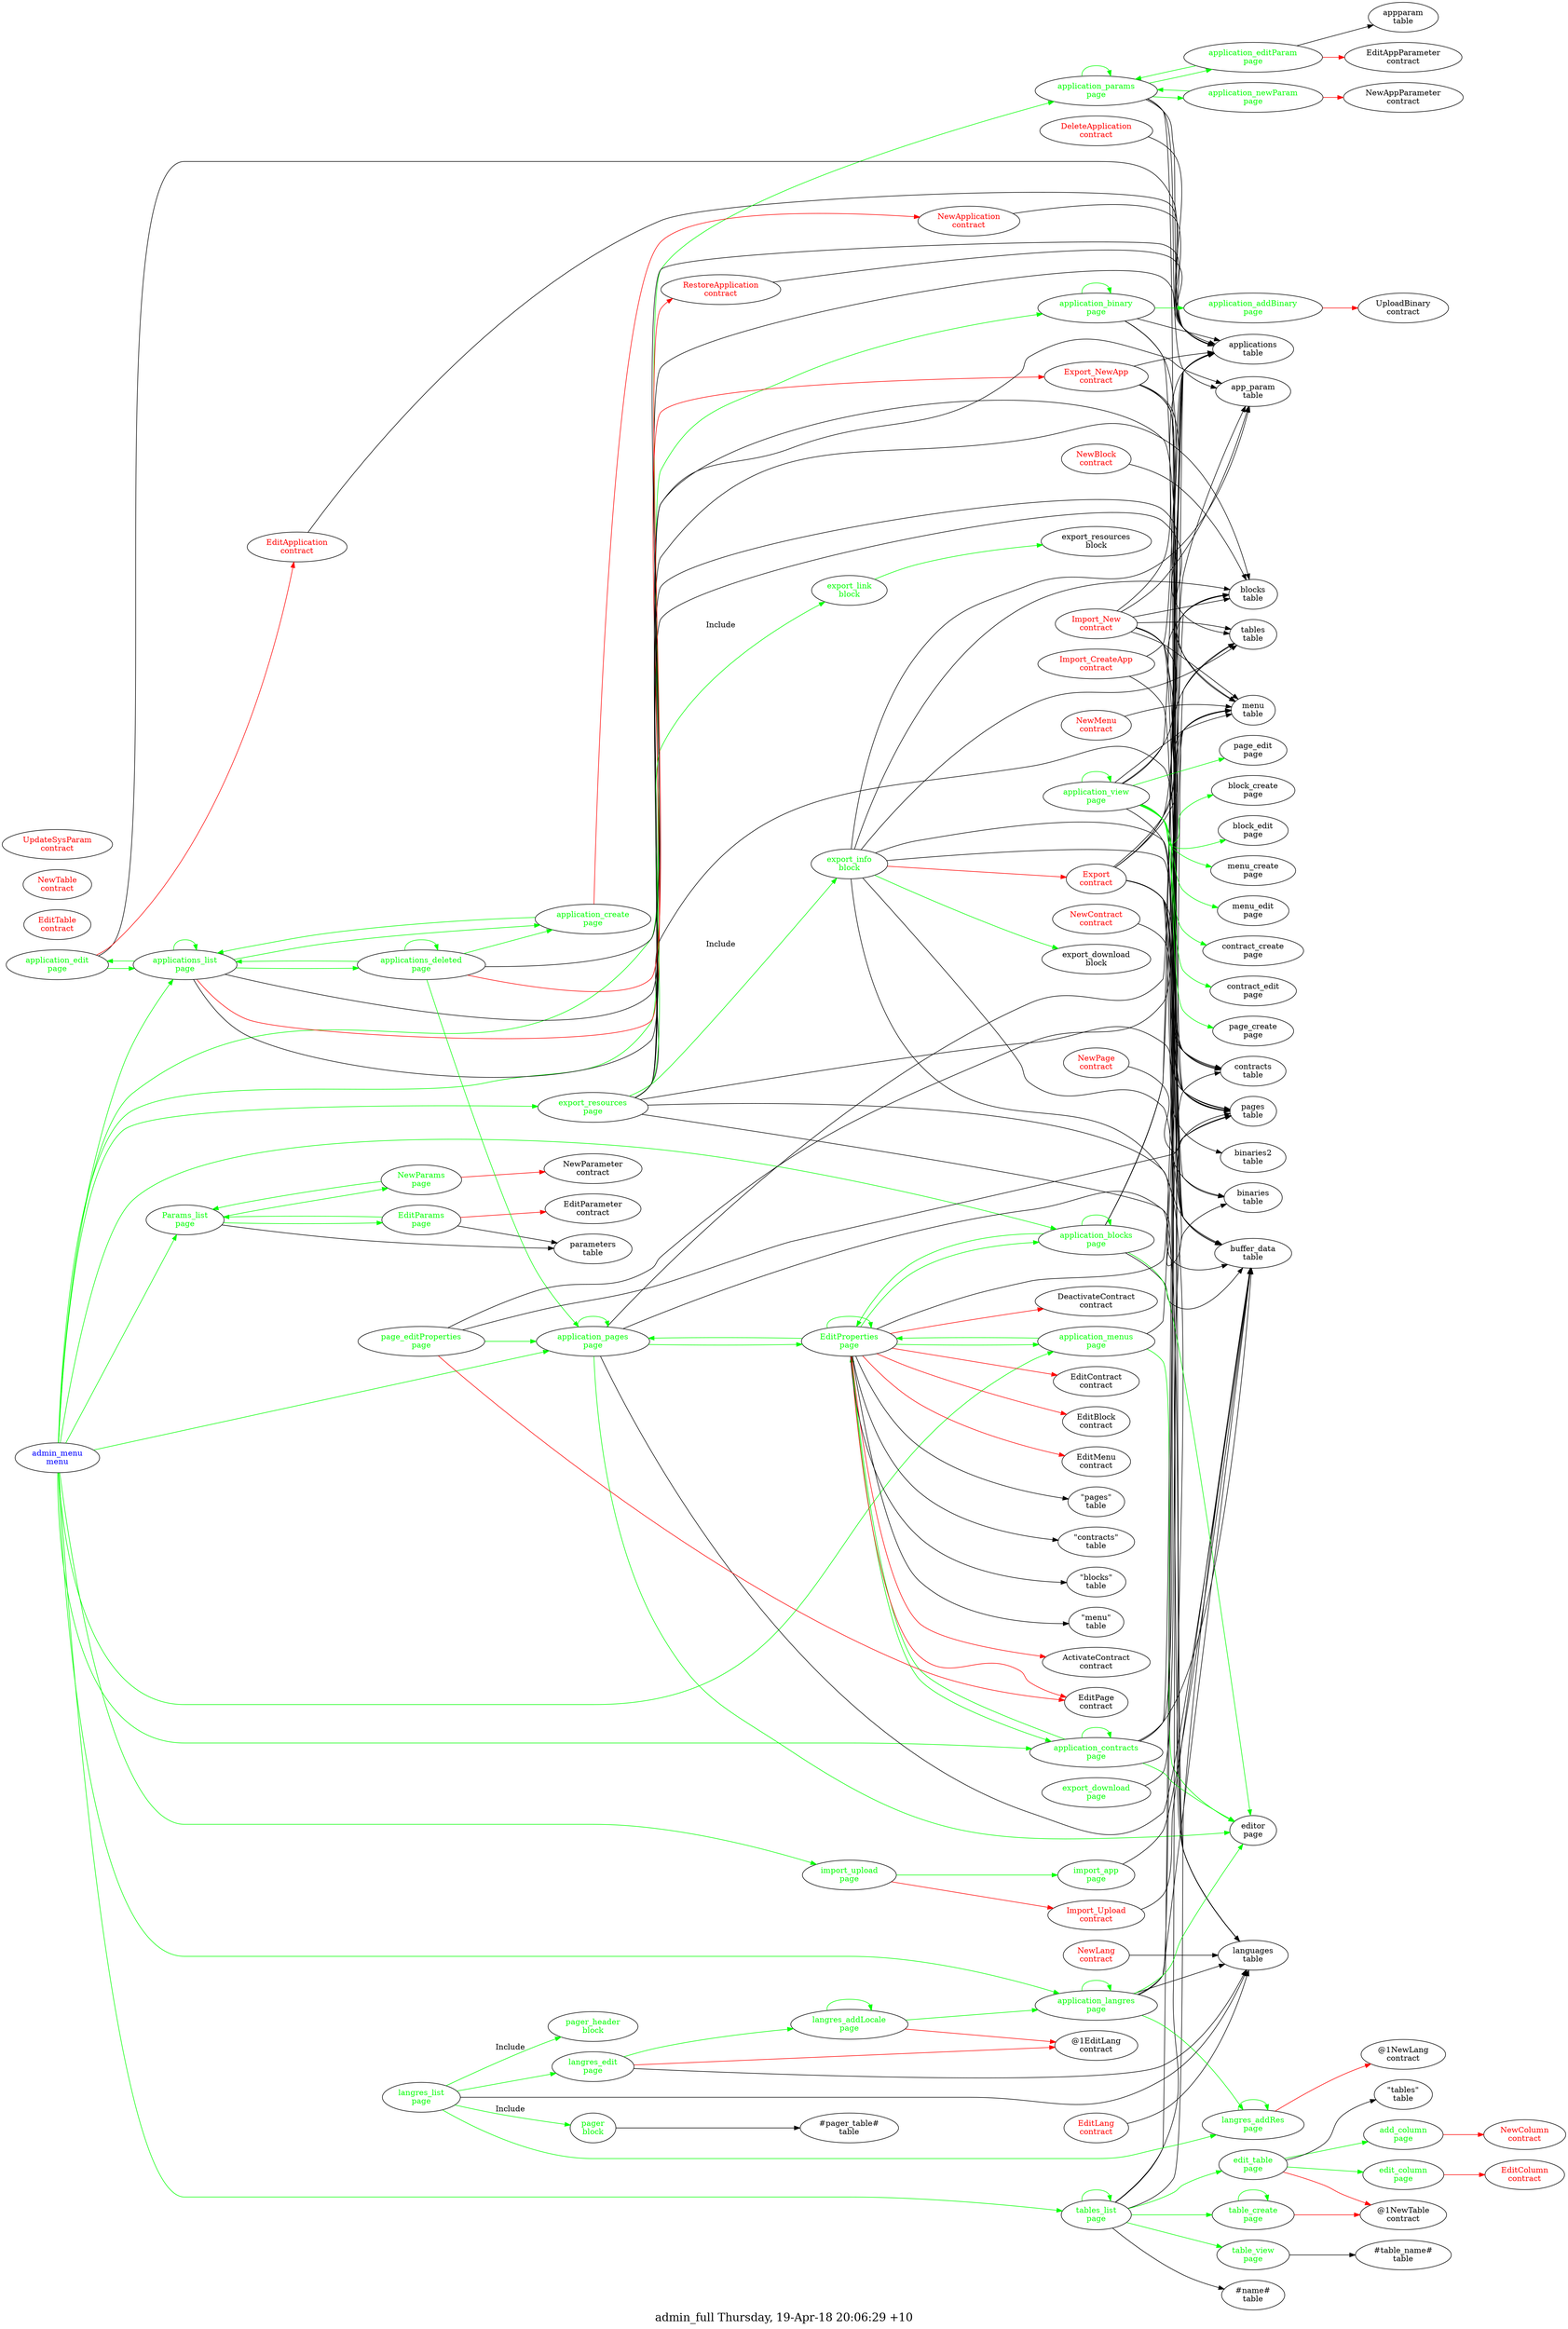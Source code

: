 digraph G {
fontsize="20.0";
label="admin_full Thursday, 19-Apr-18 20:06:29 +10";
rankdir=LR;
"export_info\nblock" -> "Export\ncontract"  [ color=red ]
"export_info\nblock" -> "buffer_data\ntable"
"export_info\nblock" -> "pages\ntable"
"export_info\nblock" -> "blocks\ntable"
"export_info\nblock" -> "app_param\ntable"
"export_info\nblock" -> "languages\ntable"
"export_info\nblock" -> "contracts\ntable"
"export_info\nblock" -> "tables\ntable"
"export_info\nblock" -> "export_download\nblock"  [ color=green ]
"export_info\nblock" [fontcolor=green, group=blocks];
"export_link\nblock" -> "export_resources\nblock"  [ color=green ]
"export_link\nblock" [fontcolor=green, group=blocks];
"pager\nblock" -> "#pager_table#\ntable"
"pager\nblock" [fontcolor=green, group=blocks];
"pager_header\nblock" [fontcolor=green, group=blocks];
"DeleteApplication\ncontract" -> "applications\ntable"
"DeleteApplication\ncontract" [fontcolor=red, group=contracts];
"EditApplication\ncontract" -> "applications\ntable"
"EditApplication\ncontract" [fontcolor=red, group=contracts];
"EditColumn\ncontract" [fontcolor=red, group=contracts];
"EditLang\ncontract" -> "languages\ntable"
"EditLang\ncontract" [fontcolor=red, group=contracts];
"EditTable\ncontract" [fontcolor=red, group=contracts];
"Export\ncontract" -> "buffer_data\ntable"
"Export\ncontract" -> "pages\ntable"
"Export\ncontract" -> "menu\ntable"
"Export\ncontract" -> "contracts\ntable"
"Export\ncontract" -> "blocks\ntable"
"Export\ncontract" -> "languages\ntable"
"Export\ncontract" -> "app_param\ntable"
"Export\ncontract" -> "tables\ntable"
"Export\ncontract" -> "binaries\ntable"
"Export\ncontract" -> "binaries2\ntable"
"Export\ncontract" [fontcolor=red, group=contracts];
"Export_NewApp\ncontract" -> "applications\ntable"
"Export_NewApp\ncontract" -> "pages\ntable"
"Export_NewApp\ncontract" -> "menu\ntable"
"Export_NewApp\ncontract" -> "buffer_data\ntable"
"Export_NewApp\ncontract" [fontcolor=red, group=contracts];
"Import_CreateApp\ncontract" -> "buffer_data\ntable"
"Import_CreateApp\ncontract" -> "applications\ntable"
"Import_CreateApp\ncontract" [fontcolor=red, group=contracts];
"Import_New\ncontract" -> "buffer_data\ntable"
"Import_New\ncontract" -> "applications\ntable"
"Import_New\ncontract" -> "pages\ntable"
"Import_New\ncontract" -> "blocks\ntable"
"Import_New\ncontract" -> "menu\ntable"
"Import_New\ncontract" -> "app_param\ntable"
"Import_New\ncontract" -> "languages\ntable"
"Import_New\ncontract" -> "tables\ntable"
"Import_New\ncontract" [fontcolor=red, group=contracts];
"Import_Upload\ncontract" -> "buffer_data\ntable"
"Import_Upload\ncontract" [fontcolor=red, group=contracts];
"NewApplication\ncontract" -> "applications\ntable"
"NewApplication\ncontract" [fontcolor=red, group=contracts];
"NewBlock\ncontract" -> "blocks\ntable"
"NewBlock\ncontract" [fontcolor=red, group=contracts];
"NewColumn\ncontract" [fontcolor=red, group=contracts];
"NewContract\ncontract" -> "contracts\ntable"
"NewContract\ncontract" [fontcolor=red, group=contracts];
"NewLang\ncontract" -> "languages\ntable"
"NewLang\ncontract" [fontcolor=red, group=contracts];
"NewMenu\ncontract" -> "menu\ntable"
"NewMenu\ncontract" [fontcolor=red, group=contracts];
"NewPage\ncontract" -> "pages\ntable"
"NewPage\ncontract" [fontcolor=red, group=contracts];
"NewTable\ncontract" [fontcolor=red, group=contracts];
"RestoreApplication\ncontract" -> "applications\ntable"
"RestoreApplication\ncontract" [fontcolor=red, group=contracts];
"UpdateSysParam\ncontract" [fontcolor=red, group=contracts];
"admin_menu\nmenu" -> "applications_list\npage"  [ color=green ]
"admin_menu\nmenu" -> "Params_list\npage"  [ color=green ]
"admin_menu\nmenu" -> "application_menus\npage"  [ color=green ]
"admin_menu\nmenu" -> "import_upload\npage"  [ color=green ]
"admin_menu\nmenu" -> "export_resources\npage"  [ color=green ]
"admin_menu\nmenu" -> "application_pages\npage"  [ color=green ]
"admin_menu\nmenu" -> "application_blocks\npage"  [ color=green ]
"admin_menu\nmenu" -> "tables_list\npage"  [ color=green ]
"admin_menu\nmenu" -> "application_contracts\npage"  [ color=green ]
"admin_menu\nmenu" -> "application_params\npage"  [ color=green ]
"admin_menu\nmenu" -> "application_langres\npage"  [ color=green ]
"admin_menu\nmenu" -> "application_binary\npage"  [ color=green ]
"admin_menu\nmenu" [fontcolor=blue, group=menus];
"EditParams\npage" -> "EditParameter\ncontract"  [ color=red ]
"EditParams\npage" -> "parameters\ntable"
"EditParams\npage" -> "Params_list\npage"  [ color=green ]
"EditParams\npage" [fontcolor=green, group=pages];
"EditProperties\npage" -> "EditPage\ncontract"  [ color=red ]
"EditProperties\npage" -> "ActivateContract\ncontract"  [ color=red ]
"EditProperties\npage" -> "DeactivateContract\ncontract"  [ color=red ]
"EditProperties\npage" -> "EditContract\ncontract"  [ color=red ]
"EditProperties\npage" -> "EditBlock\ncontract"  [ color=red ]
"EditProperties\npage" -> "EditMenu\ncontract"  [ color=red ]
"EditProperties\npage" -> "\"pages\"\ntable"
"EditProperties\npage" -> "menu\ntable"
"EditProperties\npage" -> "\"contracts\"\ntable"
"EditProperties\npage" -> "\"blocks\"\ntable"
"EditProperties\npage" -> "\"menu\"\ntable"
"EditProperties\npage" -> "application_pages\npage"  [ color=green ]
"EditProperties\npage" -> "EditProperties\npage"  [ color=green ]
"EditProperties\npage" -> "application_contracts\npage"  [ color=green ]
"EditProperties\npage" -> "application_blocks\npage"  [ color=green ]
"EditProperties\npage" -> "application_menus\npage"  [ color=green ]
"EditProperties\npage" [fontcolor=green, group=pages];
"NewParams\npage" -> "NewParameter\ncontract"  [ color=red ]
"NewParams\npage" -> "Params_list\npage"  [ color=green ]
"NewParams\npage" [fontcolor=green, group=pages];
"Params_list\npage" -> "parameters\ntable"
"Params_list\npage" -> "NewParams\npage"  [ color=green ]
"Params_list\npage" -> "EditParams\npage"  [ color=green ]
"Params_list\npage" [fontcolor=green, group=pages];
"add_column\npage" -> "NewColumn\ncontract"  [ color=red ]
"add_column\npage" [fontcolor=green, group=pages];
"application_addBinary\npage" -> "UploadBinary\ncontract"  [ color=red ]
"application_addBinary\npage" [fontcolor=green, group=pages];
"application_binary\npage" -> "buffer_data\ntable"
"application_binary\npage" -> "applications\ntable"
"application_binary\npage" -> "binaries\ntable"
"application_binary\npage" -> "application_addBinary\npage"  [ color=green ]
"application_binary\npage" -> "application_binary\npage"  [ color=green ]
"application_binary\npage" [fontcolor=green, group=pages];
"application_blocks\npage" -> "buffer_data\ntable"
"application_blocks\npage" -> "applications\ntable"
"application_blocks\npage" -> "blocks\ntable"
"application_blocks\npage" -> "editor\npage"  [ color=green ]
"application_blocks\npage" -> "application_blocks\npage"  [ color=green ]
"application_blocks\npage" -> "EditProperties\npage"  [ color=green ]
"application_blocks\npage" [fontcolor=green, group=pages];
"application_contracts\npage" -> "buffer_data\ntable"
"application_contracts\npage" -> "applications\ntable"
"application_contracts\npage" -> "contracts\ntable"
"application_contracts\npage" -> "editor\npage"  [ color=green ]
"application_contracts\npage" -> "application_contracts\npage"  [ color=green ]
"application_contracts\npage" -> "EditProperties\npage"  [ color=green ]
"application_contracts\npage" [fontcolor=green, group=pages];
"application_create\npage" -> "NewApplication\ncontract"  [ color=red ]
"application_create\npage" -> "applications_list\npage"  [ color=green ]
"application_create\npage" [fontcolor=green, group=pages];
"application_edit\npage" -> "EditApplication\ncontract"  [ color=red ]
"application_edit\npage" -> "applications\ntable"
"application_edit\npage" -> "applications_list\npage"  [ color=green ]
"application_edit\npage" [fontcolor=green, group=pages];
"application_editParam\npage" -> "EditAppParameter\ncontract"  [ color=red ]
"application_editParam\npage" -> "appparam\ntable"
"application_editParam\npage" -> "application_params\npage"  [ color=green ]
"application_editParam\npage" [fontcolor=green, group=pages];
"application_langres\npage" -> "buffer_data\ntable"
"application_langres\npage" -> "applications\ntable"
"application_langres\npage" -> "languages\ntable"
"application_langres\npage" -> "langres_addRes\npage"  [ color=green ]
"application_langres\npage" -> "application_langres\npage"  [ color=green ]
"application_langres\npage" -> "editor\npage"  [ color=green ]
"application_langres\npage" [fontcolor=green, group=pages];
"application_menus\npage" -> "menu\ntable"
"application_menus\npage" -> "editor\npage"  [ color=green ]
"application_menus\npage" -> "EditProperties\npage"  [ color=green ]
"application_menus\npage" [fontcolor=green, group=pages];
"application_newParam\npage" -> "NewAppParameter\ncontract"  [ color=red ]
"application_newParam\npage" -> "application_params\npage"  [ color=green ]
"application_newParam\npage" [fontcolor=green, group=pages];
"application_pages\npage" -> "buffer_data\ntable"
"application_pages\npage" -> "applications\ntable"
"application_pages\npage" -> "pages\ntable"
"application_pages\npage" -> "editor\npage"  [ color=green ]
"application_pages\npage" -> "application_pages\npage"  [ color=green ]
"application_pages\npage" -> "EditProperties\npage"  [ color=green ]
"application_pages\npage" [fontcolor=green, group=pages];
"application_params\npage" -> "buffer_data\ntable"
"application_params\npage" -> "applications\ntable"
"application_params\npage" -> "app_param\ntable"
"application_params\npage" -> "application_newParam\npage"  [ color=green ]
"application_params\npage" -> "application_params\npage"  [ color=green ]
"application_params\npage" -> "application_editParam\npage"  [ color=green ]
"application_params\npage" [fontcolor=green, group=pages];
"application_view\npage" -> "applications\ntable"
"application_view\npage" -> "pages\ntable"
"application_view\npage" -> "blocks\ntable"
"application_view\npage" -> "menu\ntable"
"application_view\npage" -> "contracts\ntable"
"application_view\npage" -> "application_view\npage"  [ color=green ]
"application_view\npage" -> "page_create\npage"  [ color=green ]
"application_view\npage" -> "page_edit\npage"  [ color=green ]
"application_view\npage" -> "block_create\npage"  [ color=green ]
"application_view\npage" -> "block_edit\npage"  [ color=green ]
"application_view\npage" -> "menu_create\npage"  [ color=green ]
"application_view\npage" -> "menu_edit\npage"  [ color=green ]
"application_view\npage" -> "contract_create\npage"  [ color=green ]
"application_view\npage" -> "contract_edit\npage"  [ color=green ]
"application_view\npage" [fontcolor=green, group=pages];
"applications_deleted\npage" -> "RestoreApplication\ncontract"  [ color=red ]
"applications_deleted\npage" -> "applications\ntable"
"applications_deleted\npage" -> "application_pages\npage"  [ color=green ]
"applications_deleted\npage" -> "applications_deleted\npage"  [ color=green ]
"applications_deleted\npage" -> "applications_list\npage"  [ color=green ]
"applications_deleted\npage" -> "application_create\npage"  [ color=green ]
"applications_deleted\npage" [fontcolor=green, group=pages];
"applications_list\npage" -> "Export_NewApp\ncontract"  [ color=red ]
"applications_list\npage" -> "buffer_data\ntable"
"applications_list\npage" -> "applications\ntable"
"applications_list\npage" -> "applications_deleted\npage"  [ color=green ]
"applications_list\npage" -> "application_create\npage"  [ color=green ]
"applications_list\npage" -> "applications_list\npage"  [ color=green ]
"applications_list\npage" -> "application_edit\npage"  [ color=green ]
"applications_list\npage" [fontcolor=green, group=pages];
"edit_column\npage" -> "EditColumn\ncontract"  [ color=red ]
"edit_column\npage" [fontcolor=green, group=pages];
"edit_table\npage" -> "@1NewTable\ncontract"  [ color=red ]
"edit_table\npage" -> "\"tables\"\ntable"
"edit_table\npage" -> "edit_column\npage"  [ color=green ]
"edit_table\npage" -> "add_column\npage"  [ color=green ]
"edit_table\npage" [fontcolor=green, group=pages];
"export_download\npage" -> "binaries\ntable"
"export_download\npage" [fontcolor=green, group=pages];
"export_resources\npage" -> "buffer_data\ntable"
"export_resources\npage" -> "pages\ntable"
"export_resources\npage" -> "blocks\ntable"
"export_resources\npage" -> "menu\ntable"
"export_resources\npage" -> "app_param\ntable"
"export_resources\npage" -> "languages\ntable"
"export_resources\npage" -> "contracts\ntable"
"export_resources\npage" -> "tables\ntable"
"export_resources\npage" -> "export_link\nblock"  [ color=green, label=Include ]
"export_resources\npage" -> "export_info\nblock"  [ color=green, label=Include ]
"export_resources\npage" [fontcolor=green, group=pages];
"import_app\npage" -> "buffer_data\ntable"
"import_app\npage" [fontcolor=green, group=pages];
"import_upload\npage" -> "Import_Upload\ncontract"  [ color=red ]
"import_upload\npage" -> "import_app\npage"  [ color=green ]
"import_upload\npage" [fontcolor=green, group=pages];
"langres_addLocale\npage" -> "@1EditLang\ncontract"  [ color=red ]
"langres_addLocale\npage" -> "langres_addLocale\npage"  [ color=green ]
"langres_addLocale\npage" -> "application_langres\npage"  [ color=green ]
"langres_addLocale\npage" [fontcolor=green, group=pages];
"langres_addRes\npage" -> "@1NewLang\ncontract"  [ color=red ]
"langres_addRes\npage" -> "langres_addRes\npage"  [ color=green ]
"langres_addRes\npage" [fontcolor=green, group=pages];
"langres_edit\npage" -> "@1EditLang\ncontract"  [ color=red ]
"langres_edit\npage" -> "languages\ntable"
"langres_edit\npage" -> "langres_addLocale\npage"  [ color=green ]
"langres_edit\npage" [fontcolor=green, group=pages];
"langres_list\npage" -> "languages\ntable"
"langres_list\npage" -> "langres_addRes\npage"  [ color=green ]
"langres_list\npage" -> "langres_edit\npage"  [ color=green ]
"langres_list\npage" -> "pager_header\nblock"  [ color=green, label=Include ]
"langres_list\npage" -> "pager\nblock"  [ color=green, label=Include ]
"langres_list\npage" [fontcolor=green, group=pages];
"page_editProperties\npage" -> "EditPage\ncontract"  [ color=red ]
"page_editProperties\npage" -> "pages\ntable"
"page_editProperties\npage" -> "menu\ntable"
"page_editProperties\npage" -> "application_pages\npage"  [ color=green ]
"page_editProperties\npage" [fontcolor=green, group=pages];
"table_create\npage" -> "@1NewTable\ncontract"  [ color=red ]
"table_create\npage" -> "table_create\npage"  [ color=green ]
"table_create\npage" [fontcolor=green, group=pages];
"table_view\npage" -> "#table_name#\ntable"
"table_view\npage" [fontcolor=green, group=pages];
"tables_list\npage" -> "buffer_data\ntable"
"tables_list\npage" -> "applications\ntable"
"tables_list\npage" -> "tables\ntable"
"tables_list\npage" -> "#name#\ntable"
"tables_list\npage" -> "table_create\npage"  [ color=green ]
"tables_list\npage" -> "tables_list\npage"  [ color=green ]
"tables_list\npage" -> "table_view\npage"  [ color=green ]
"tables_list\npage" -> "edit_table\npage"  [ color=green ]
"tables_list\npage" [fontcolor=green, group=pages];
}
